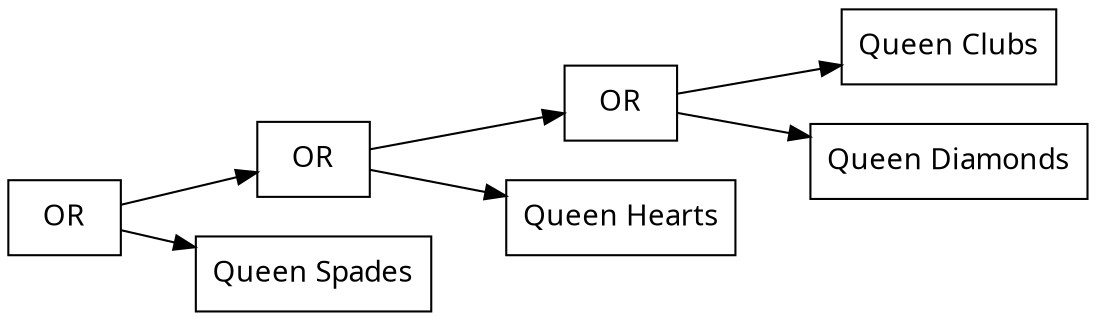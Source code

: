 digraph {
node [shape=record];
node [fontname=Sans];charset="UTF-8" splines=true splines=spline rankdir =LR
349[label="OR"];
349->345;
349->348;
345[label="OR"];
345->341;
345->344;
348[label="Queen Spades"];
341[label="OR"];
341->337;
341->340;
344[label="Queen Hearts"];
337[label="Queen Clubs"];
340[label="Queen Diamonds"];
}

